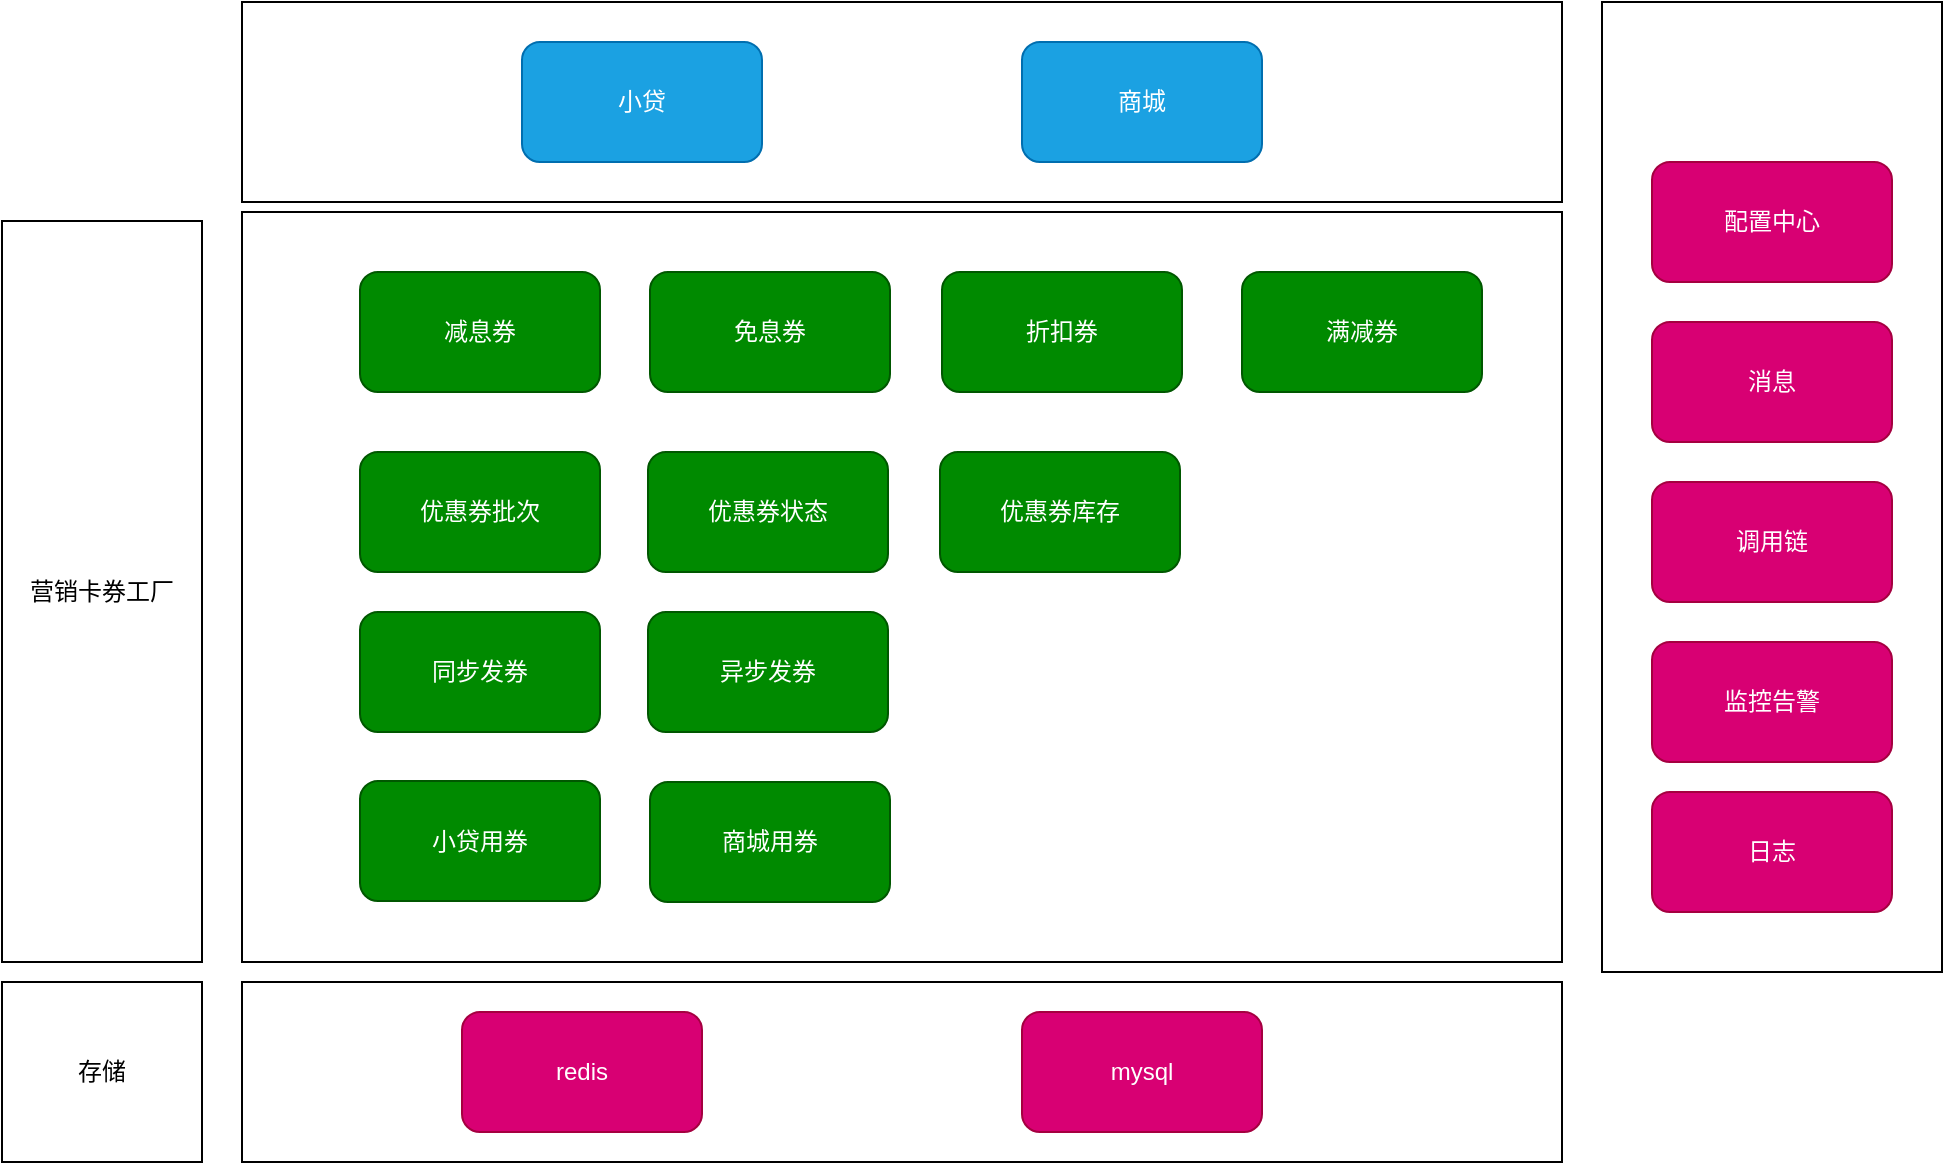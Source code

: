 <mxfile version="21.3.8" type="github">
  <diagram name="第 1 页" id="jMfAu-QE-5I-FUhLeWBo">
    <mxGraphModel dx="1050" dy="617" grid="1" gridSize="10" guides="1" tooltips="1" connect="1" arrows="1" fold="1" page="1" pageScale="1" pageWidth="827" pageHeight="1169" math="0" shadow="0">
      <root>
        <mxCell id="0" />
        <mxCell id="1" parent="0" />
        <mxCell id="PQ8wlHGpd4nPLxzC1of1-30" value="" style="rounded=0;whiteSpace=wrap;html=1;" vertex="1" parent="1">
          <mxGeometry x="150" y="540" width="660" height="90" as="geometry" />
        </mxCell>
        <mxCell id="PQ8wlHGpd4nPLxzC1of1-23" value="" style="rounded=0;whiteSpace=wrap;html=1;" vertex="1" parent="1">
          <mxGeometry x="830" y="50" width="170" height="485" as="geometry" />
        </mxCell>
        <mxCell id="PQ8wlHGpd4nPLxzC1of1-17" value="" style="rounded=0;whiteSpace=wrap;html=1;" vertex="1" parent="1">
          <mxGeometry x="150" y="50" width="660" height="100" as="geometry" />
        </mxCell>
        <mxCell id="PQ8wlHGpd4nPLxzC1of1-16" value="" style="rounded=0;whiteSpace=wrap;html=1;" vertex="1" parent="1">
          <mxGeometry x="150" y="155" width="660" height="375" as="geometry" />
        </mxCell>
        <mxCell id="PQ8wlHGpd4nPLxzC1of1-1" value="小贷" style="rounded=1;whiteSpace=wrap;html=1;fillColor=#1ba1e2;fontColor=#ffffff;strokeColor=#006EAF;" vertex="1" parent="1">
          <mxGeometry x="290" y="70" width="120" height="60" as="geometry" />
        </mxCell>
        <mxCell id="PQ8wlHGpd4nPLxzC1of1-2" value="商城" style="rounded=1;whiteSpace=wrap;html=1;fillColor=#1ba1e2;fontColor=#ffffff;strokeColor=#006EAF;" vertex="1" parent="1">
          <mxGeometry x="540" y="70" width="120" height="60" as="geometry" />
        </mxCell>
        <mxCell id="PQ8wlHGpd4nPLxzC1of1-3" value="优惠券批次" style="rounded=1;whiteSpace=wrap;html=1;fillColor=#008a00;fontColor=#ffffff;strokeColor=#005700;" vertex="1" parent="1">
          <mxGeometry x="209" y="275" width="120" height="60" as="geometry" />
        </mxCell>
        <mxCell id="PQ8wlHGpd4nPLxzC1of1-4" value="优惠券状态" style="rounded=1;whiteSpace=wrap;html=1;fillColor=#008a00;fontColor=#ffffff;strokeColor=#005700;" vertex="1" parent="1">
          <mxGeometry x="353" y="275" width="120" height="60" as="geometry" />
        </mxCell>
        <mxCell id="PQ8wlHGpd4nPLxzC1of1-5" value="优惠券库存" style="rounded=1;whiteSpace=wrap;html=1;fillColor=#008a00;fontColor=#ffffff;strokeColor=#005700;" vertex="1" parent="1">
          <mxGeometry x="499" y="275" width="120" height="60" as="geometry" />
        </mxCell>
        <mxCell id="PQ8wlHGpd4nPLxzC1of1-6" value="同步发券" style="rounded=1;whiteSpace=wrap;html=1;fillColor=#008a00;fontColor=#ffffff;strokeColor=#005700;" vertex="1" parent="1">
          <mxGeometry x="209" y="355" width="120" height="60" as="geometry" />
        </mxCell>
        <mxCell id="PQ8wlHGpd4nPLxzC1of1-7" value="异步发券" style="rounded=1;whiteSpace=wrap;html=1;fillColor=#008a00;fontColor=#ffffff;strokeColor=#005700;" vertex="1" parent="1">
          <mxGeometry x="353" y="355" width="120" height="60" as="geometry" />
        </mxCell>
        <mxCell id="PQ8wlHGpd4nPLxzC1of1-10" value="减息券" style="rounded=1;whiteSpace=wrap;html=1;fillColor=#008a00;fontColor=#ffffff;strokeColor=#005700;" vertex="1" parent="1">
          <mxGeometry x="209" y="185" width="120" height="60" as="geometry" />
        </mxCell>
        <mxCell id="PQ8wlHGpd4nPLxzC1of1-11" value="免息券" style="rounded=1;whiteSpace=wrap;html=1;fillColor=#008a00;fontColor=#ffffff;strokeColor=#005700;" vertex="1" parent="1">
          <mxGeometry x="354" y="185" width="120" height="60" as="geometry" />
        </mxCell>
        <mxCell id="PQ8wlHGpd4nPLxzC1of1-12" value="折扣券" style="rounded=1;whiteSpace=wrap;html=1;fillColor=#008a00;fontColor=#ffffff;strokeColor=#005700;" vertex="1" parent="1">
          <mxGeometry x="500" y="185" width="120" height="60" as="geometry" />
        </mxCell>
        <mxCell id="PQ8wlHGpd4nPLxzC1of1-13" value="满减券" style="rounded=1;whiteSpace=wrap;html=1;fillColor=#008a00;fontColor=#ffffff;strokeColor=#005700;" vertex="1" parent="1">
          <mxGeometry x="650" y="185" width="120" height="60" as="geometry" />
        </mxCell>
        <mxCell id="PQ8wlHGpd4nPLxzC1of1-14" value="小贷用券" style="rounded=1;whiteSpace=wrap;html=1;fillColor=#008a00;fontColor=#ffffff;strokeColor=#005700;" vertex="1" parent="1">
          <mxGeometry x="209" y="439.5" width="120" height="60" as="geometry" />
        </mxCell>
        <mxCell id="PQ8wlHGpd4nPLxzC1of1-15" value="商城用券" style="rounded=1;whiteSpace=wrap;html=1;fillColor=#008a00;fontColor=#ffffff;strokeColor=#005700;" vertex="1" parent="1">
          <mxGeometry x="354" y="440" width="120" height="60" as="geometry" />
        </mxCell>
        <mxCell id="PQ8wlHGpd4nPLxzC1of1-18" value="配置中心" style="rounded=1;whiteSpace=wrap;html=1;fillColor=#d80073;fontColor=#ffffff;strokeColor=#A50040;" vertex="1" parent="1">
          <mxGeometry x="855" y="130" width="120" height="60" as="geometry" />
        </mxCell>
        <mxCell id="PQ8wlHGpd4nPLxzC1of1-19" value="消息" style="rounded=1;whiteSpace=wrap;html=1;fillColor=#d80073;fontColor=#ffffff;strokeColor=#A50040;" vertex="1" parent="1">
          <mxGeometry x="855" y="210" width="120" height="60" as="geometry" />
        </mxCell>
        <mxCell id="PQ8wlHGpd4nPLxzC1of1-20" value="调用链" style="rounded=1;whiteSpace=wrap;html=1;fillColor=#d80073;fontColor=#ffffff;strokeColor=#A50040;" vertex="1" parent="1">
          <mxGeometry x="855" y="290" width="120" height="60" as="geometry" />
        </mxCell>
        <mxCell id="PQ8wlHGpd4nPLxzC1of1-21" value="监控告警" style="rounded=1;whiteSpace=wrap;html=1;fillColor=#d80073;fontColor=#ffffff;strokeColor=#A50040;" vertex="1" parent="1">
          <mxGeometry x="855" y="370" width="120" height="60" as="geometry" />
        </mxCell>
        <mxCell id="PQ8wlHGpd4nPLxzC1of1-22" value="日志" style="rounded=1;whiteSpace=wrap;html=1;fillColor=#d80073;fontColor=#ffffff;strokeColor=#A50040;" vertex="1" parent="1">
          <mxGeometry x="855" y="445" width="120" height="60" as="geometry" />
        </mxCell>
        <mxCell id="PQ8wlHGpd4nPLxzC1of1-24" value="redis" style="rounded=1;whiteSpace=wrap;html=1;fillColor=#d80073;fontColor=#ffffff;strokeColor=#A50040;" vertex="1" parent="1">
          <mxGeometry x="260" y="555" width="120" height="60" as="geometry" />
        </mxCell>
        <mxCell id="PQ8wlHGpd4nPLxzC1of1-27" value="mysql" style="rounded=1;whiteSpace=wrap;html=1;fillColor=#d80073;fontColor=#ffffff;strokeColor=#A50040;" vertex="1" parent="1">
          <mxGeometry x="540" y="555" width="120" height="60" as="geometry" />
        </mxCell>
        <mxCell id="PQ8wlHGpd4nPLxzC1of1-28" value="营销卡券工厂" style="rounded=0;whiteSpace=wrap;html=1;" vertex="1" parent="1">
          <mxGeometry x="30" y="159.5" width="100" height="370.5" as="geometry" />
        </mxCell>
        <mxCell id="PQ8wlHGpd4nPLxzC1of1-29" value="存储" style="rounded=0;whiteSpace=wrap;html=1;" vertex="1" parent="1">
          <mxGeometry x="30" y="540" width="100" height="90" as="geometry" />
        </mxCell>
      </root>
    </mxGraphModel>
  </diagram>
</mxfile>
